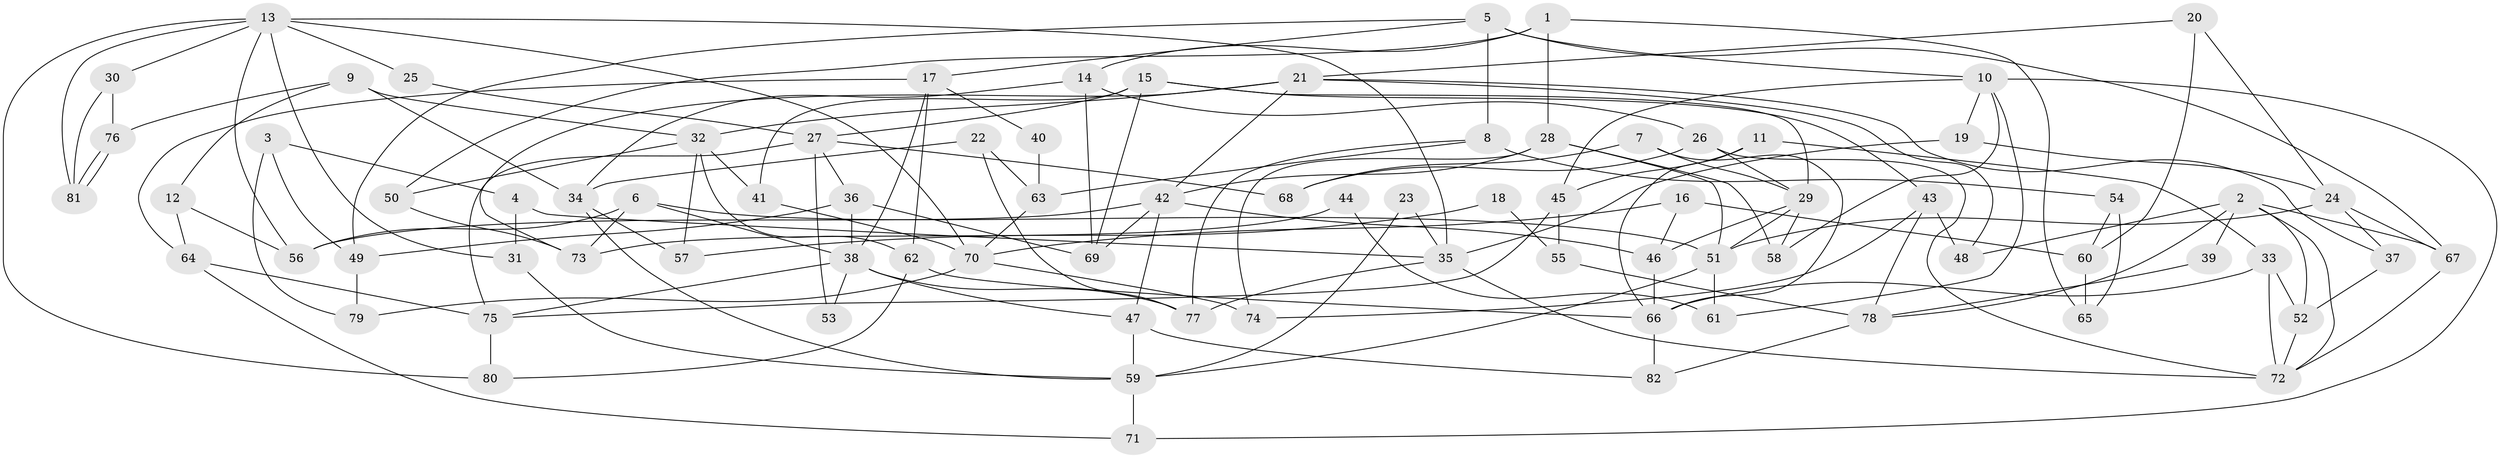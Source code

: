 // Generated by graph-tools (version 1.1) at 2025/36/03/09/25 02:36:02]
// undirected, 82 vertices, 164 edges
graph export_dot {
graph [start="1"]
  node [color=gray90,style=filled];
  1;
  2;
  3;
  4;
  5;
  6;
  7;
  8;
  9;
  10;
  11;
  12;
  13;
  14;
  15;
  16;
  17;
  18;
  19;
  20;
  21;
  22;
  23;
  24;
  25;
  26;
  27;
  28;
  29;
  30;
  31;
  32;
  33;
  34;
  35;
  36;
  37;
  38;
  39;
  40;
  41;
  42;
  43;
  44;
  45;
  46;
  47;
  48;
  49;
  50;
  51;
  52;
  53;
  54;
  55;
  56;
  57;
  58;
  59;
  60;
  61;
  62;
  63;
  64;
  65;
  66;
  67;
  68;
  69;
  70;
  71;
  72;
  73;
  74;
  75;
  76;
  77;
  78;
  79;
  80;
  81;
  82;
  1 -- 28;
  1 -- 50;
  1 -- 14;
  1 -- 65;
  2 -- 72;
  2 -- 67;
  2 -- 39;
  2 -- 48;
  2 -- 52;
  2 -- 78;
  3 -- 79;
  3 -- 49;
  3 -- 4;
  4 -- 35;
  4 -- 31;
  5 -- 67;
  5 -- 8;
  5 -- 10;
  5 -- 17;
  5 -- 49;
  6 -- 56;
  6 -- 38;
  6 -- 51;
  6 -- 73;
  7 -- 66;
  7 -- 68;
  7 -- 29;
  8 -- 63;
  8 -- 77;
  8 -- 54;
  9 -- 32;
  9 -- 76;
  9 -- 12;
  9 -- 34;
  10 -- 45;
  10 -- 19;
  10 -- 58;
  10 -- 61;
  10 -- 71;
  11 -- 33;
  11 -- 66;
  11 -- 45;
  12 -- 64;
  12 -- 56;
  13 -- 70;
  13 -- 56;
  13 -- 25;
  13 -- 30;
  13 -- 31;
  13 -- 35;
  13 -- 80;
  13 -- 81;
  14 -- 34;
  14 -- 26;
  14 -- 69;
  15 -- 43;
  15 -- 69;
  15 -- 27;
  15 -- 29;
  15 -- 41;
  16 -- 70;
  16 -- 46;
  16 -- 60;
  17 -- 64;
  17 -- 38;
  17 -- 40;
  17 -- 62;
  18 -- 57;
  18 -- 55;
  19 -- 24;
  19 -- 35;
  20 -- 24;
  20 -- 60;
  20 -- 21;
  21 -- 42;
  21 -- 32;
  21 -- 37;
  21 -- 48;
  21 -- 73;
  22 -- 77;
  22 -- 34;
  22 -- 63;
  23 -- 35;
  23 -- 59;
  24 -- 51;
  24 -- 37;
  24 -- 67;
  25 -- 27;
  26 -- 29;
  26 -- 68;
  26 -- 72;
  27 -- 75;
  27 -- 36;
  27 -- 53;
  27 -- 68;
  28 -- 51;
  28 -- 58;
  28 -- 42;
  28 -- 74;
  29 -- 46;
  29 -- 51;
  29 -- 58;
  30 -- 81;
  30 -- 76;
  31 -- 59;
  32 -- 62;
  32 -- 41;
  32 -- 50;
  32 -- 57;
  33 -- 72;
  33 -- 52;
  33 -- 66;
  34 -- 59;
  34 -- 57;
  35 -- 72;
  35 -- 77;
  36 -- 69;
  36 -- 38;
  36 -- 49;
  37 -- 52;
  38 -- 47;
  38 -- 53;
  38 -- 75;
  38 -- 77;
  39 -- 78;
  40 -- 63;
  41 -- 70;
  42 -- 47;
  42 -- 46;
  42 -- 56;
  42 -- 69;
  43 -- 48;
  43 -- 78;
  43 -- 74;
  44 -- 61;
  44 -- 73;
  45 -- 75;
  45 -- 55;
  46 -- 66;
  47 -- 59;
  47 -- 82;
  49 -- 79;
  50 -- 73;
  51 -- 59;
  51 -- 61;
  52 -- 72;
  54 -- 60;
  54 -- 65;
  55 -- 78;
  59 -- 71;
  60 -- 65;
  62 -- 66;
  62 -- 80;
  63 -- 70;
  64 -- 75;
  64 -- 71;
  66 -- 82;
  67 -- 72;
  70 -- 74;
  70 -- 79;
  75 -- 80;
  76 -- 81;
  76 -- 81;
  78 -- 82;
}
